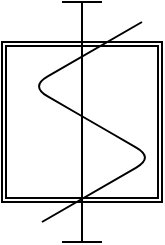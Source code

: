 <mxfile>
    <diagram id="nYDcdU3sAhEXo16fjgmj" name="Page-1">
        <mxGraphModel dx="859" dy="485" grid="1" gridSize="10" guides="1" tooltips="1" connect="1" arrows="1" fold="1" page="1" pageScale="1" pageWidth="850" pageHeight="1100" math="0" shadow="0">
            <root>
                <mxCell id="0"/>
                <mxCell id="1" parent="0"/>
                <mxCell id="15" value="" style="shape=ext;double=1;whiteSpace=wrap;html=1;aspect=fixed;" vertex="1" parent="1">
                    <mxGeometry x="380" y="210" width="80" height="80" as="geometry"/>
                </mxCell>
                <mxCell id="16" value="" style="edgeStyle=isometricEdgeStyle;endArrow=none;html=1;" edge="1" parent="1">
                    <mxGeometry width="50" height="100" relative="1" as="geometry">
                        <mxPoint x="400" y="300" as="sourcePoint"/>
                        <mxPoint x="450" y="200" as="targetPoint"/>
                    </mxGeometry>
                </mxCell>
                <mxCell id="17" value="" style="shape=crossbar;whiteSpace=wrap;html=1;rounded=1;direction=south;" vertex="1" parent="1">
                    <mxGeometry x="410" y="190" width="20" height="120" as="geometry"/>
                </mxCell>
            </root>
        </mxGraphModel>
    </diagram>
</mxfile>
